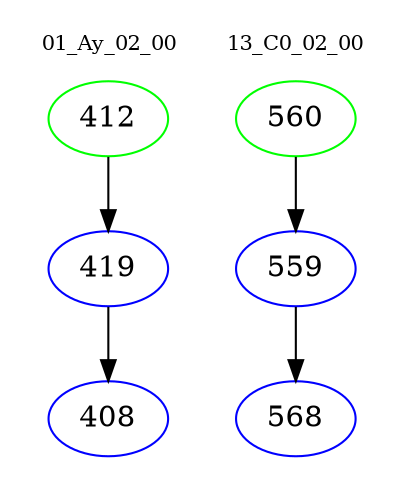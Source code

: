 digraph{
subgraph cluster_0 {
color = white
label = "01_Ay_02_00";
fontsize=10;
T0_412 [label="412", color="green"]
T0_412 -> T0_419 [color="black"]
T0_419 [label="419", color="blue"]
T0_419 -> T0_408 [color="black"]
T0_408 [label="408", color="blue"]
}
subgraph cluster_1 {
color = white
label = "13_C0_02_00";
fontsize=10;
T1_560 [label="560", color="green"]
T1_560 -> T1_559 [color="black"]
T1_559 [label="559", color="blue"]
T1_559 -> T1_568 [color="black"]
T1_568 [label="568", color="blue"]
}
}
